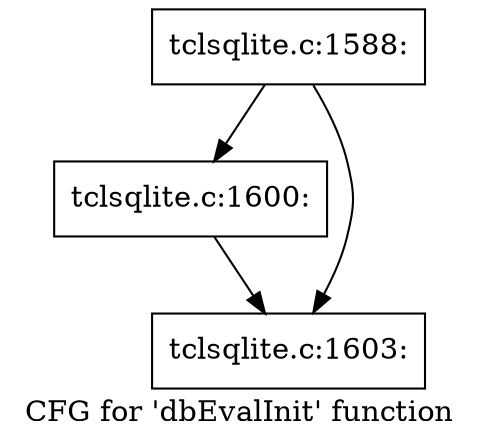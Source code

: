 digraph "CFG for 'dbEvalInit' function" {
	label="CFG for 'dbEvalInit' function";

	Node0x55a735a50da0 [shape=record,label="{tclsqlite.c:1588:}"];
	Node0x55a735a50da0 -> Node0x55a735998f10;
	Node0x55a735a50da0 -> Node0x55a735998f60;
	Node0x55a735998f10 [shape=record,label="{tclsqlite.c:1600:}"];
	Node0x55a735998f10 -> Node0x55a735998f60;
	Node0x55a735998f60 [shape=record,label="{tclsqlite.c:1603:}"];
}
